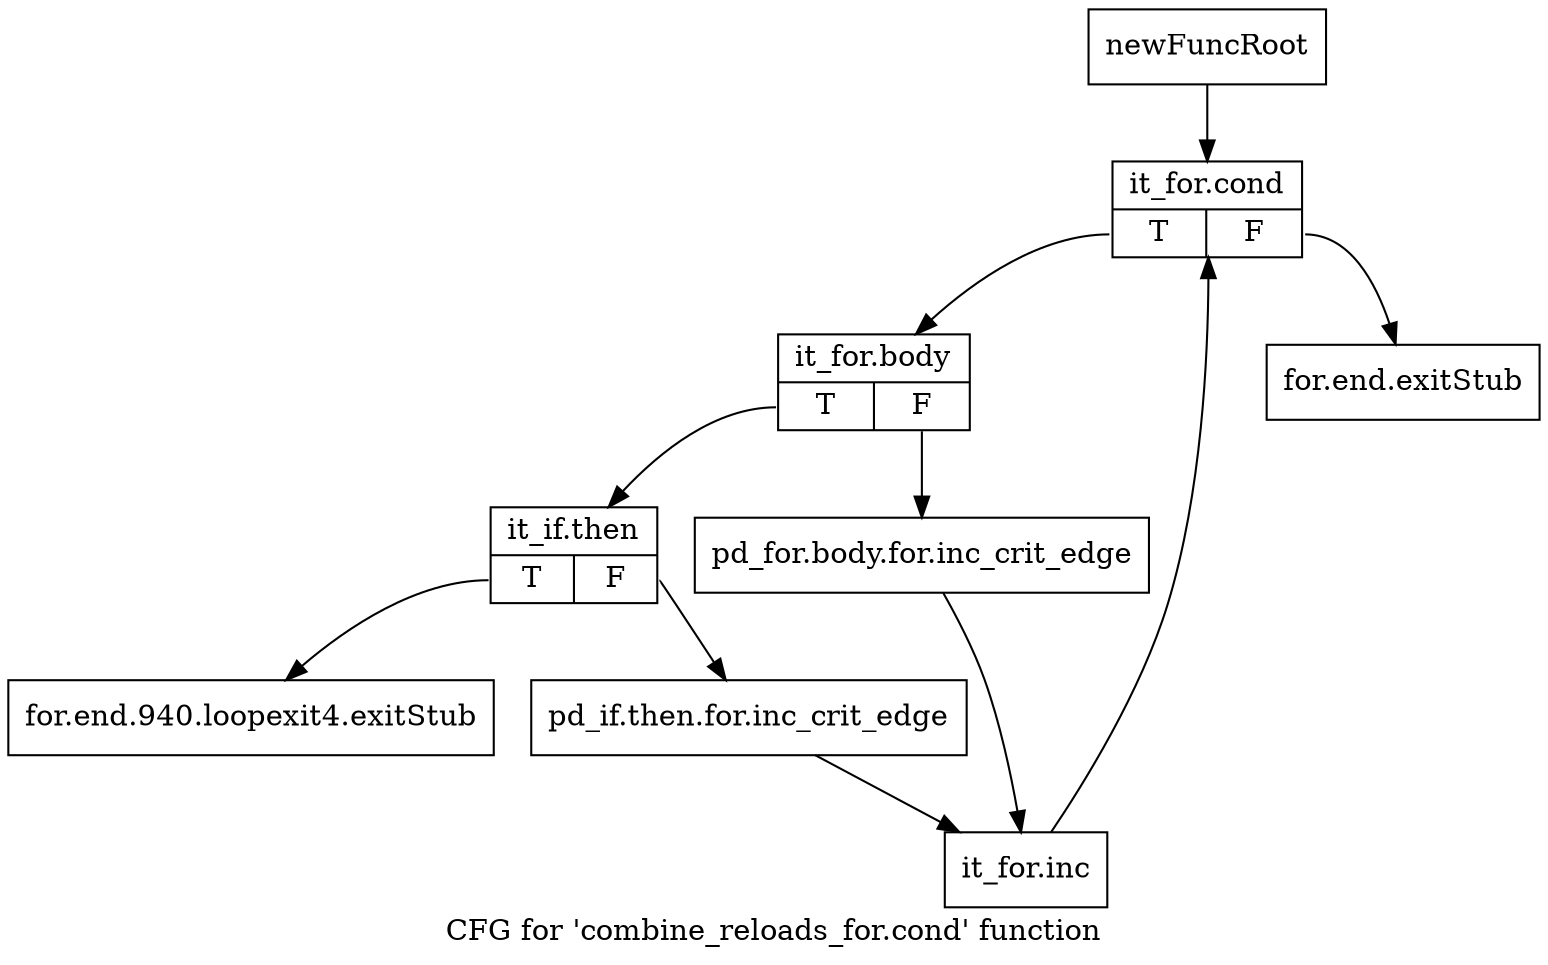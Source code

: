 digraph "CFG for 'combine_reloads_for.cond' function" {
	label="CFG for 'combine_reloads_for.cond' function";

	Node0xbd6c740 [shape=record,label="{newFuncRoot}"];
	Node0xbd6c740 -> Node0xbd6c830;
	Node0xbd6c790 [shape=record,label="{for.end.exitStub}"];
	Node0xbd6c7e0 [shape=record,label="{for.end.940.loopexit4.exitStub}"];
	Node0xbd6c830 [shape=record,label="{it_for.cond|{<s0>T|<s1>F}}"];
	Node0xbd6c830:s0 -> Node0xbd6c880;
	Node0xbd6c830:s1 -> Node0xbd6c790;
	Node0xbd6c880 [shape=record,label="{it_for.body|{<s0>T|<s1>F}}"];
	Node0xbd6c880:s0 -> Node0xbd6c920;
	Node0xbd6c880:s1 -> Node0xbd6c8d0;
	Node0xbd6c8d0 [shape=record,label="{pd_for.body.for.inc_crit_edge}"];
	Node0xbd6c8d0 -> Node0xbd6c9c0;
	Node0xbd6c920 [shape=record,label="{it_if.then|{<s0>T|<s1>F}}"];
	Node0xbd6c920:s0 -> Node0xbd6c7e0;
	Node0xbd6c920:s1 -> Node0xbd6c970;
	Node0xbd6c970 [shape=record,label="{pd_if.then.for.inc_crit_edge}"];
	Node0xbd6c970 -> Node0xbd6c9c0;
	Node0xbd6c9c0 [shape=record,label="{it_for.inc}"];
	Node0xbd6c9c0 -> Node0xbd6c830;
}
